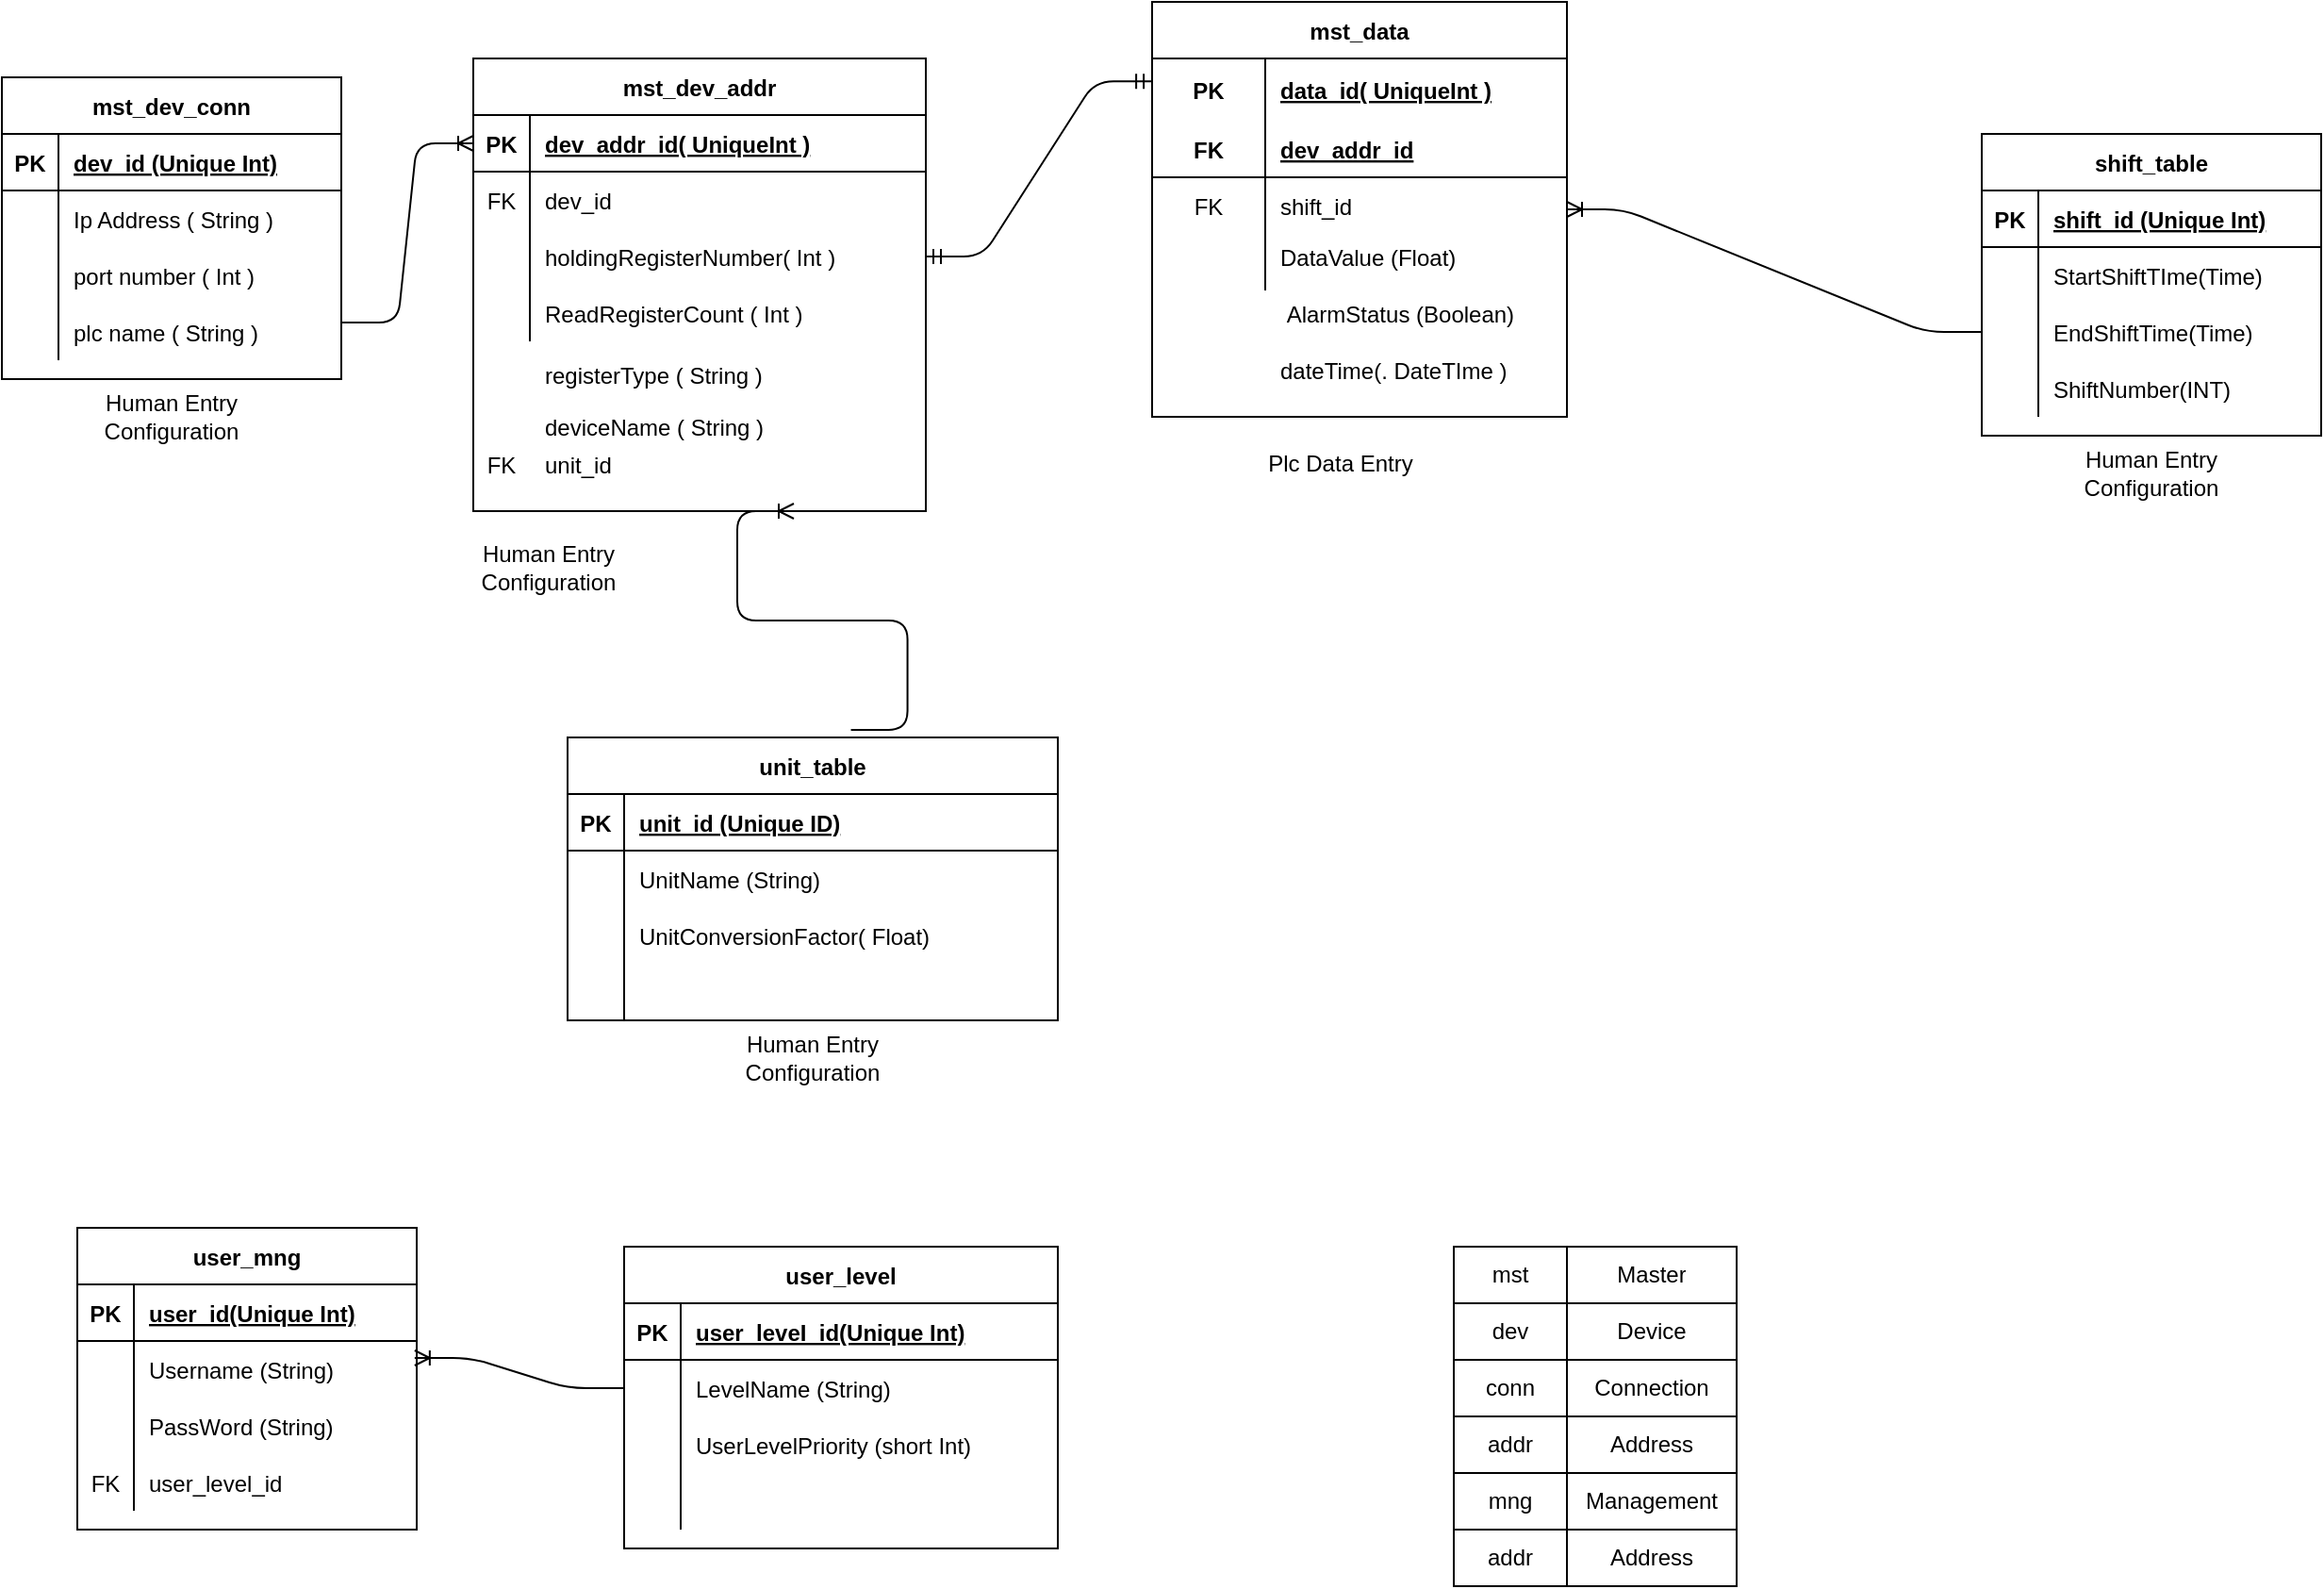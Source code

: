 <mxfile version="14.5.7" type="device"><diagram id="R2lEEEUBdFMjLlhIrx00" name="Page-1"><mxGraphModel dx="1019" dy="555" grid="1" gridSize="10" guides="1" tooltips="1" connect="1" arrows="1" fold="1" page="1" pageScale="1" pageWidth="1654" pageHeight="1169" math="0" shadow="0" extFonts="Permanent Marker^https://fonts.googleapis.com/css?family=Permanent+Marker"><root><mxCell id="0"/><mxCell id="1" parent="0"/><mxCell id="T-cVdAknD-A2t-pw9sXb-23" value="mst_dev_conn" style="shape=table;startSize=30;container=1;collapsible=1;childLayout=tableLayout;fixedRows=1;rowLines=0;fontStyle=1;align=center;resizeLast=1;" parent="1" vertex="1"><mxGeometry x="170" y="160" width="180" height="160" as="geometry"/></mxCell><mxCell id="T-cVdAknD-A2t-pw9sXb-24" value="" style="shape=partialRectangle;collapsible=0;dropTarget=0;pointerEvents=0;fillColor=none;top=0;left=0;bottom=1;right=0;points=[[0,0.5],[1,0.5]];portConstraint=eastwest;" parent="T-cVdAknD-A2t-pw9sXb-23" vertex="1"><mxGeometry y="30" width="180" height="30" as="geometry"/></mxCell><mxCell id="T-cVdAknD-A2t-pw9sXb-25" value="PK" style="shape=partialRectangle;connectable=0;fillColor=none;top=0;left=0;bottom=0;right=0;fontStyle=1;overflow=hidden;" parent="T-cVdAknD-A2t-pw9sXb-24" vertex="1"><mxGeometry width="30" height="30" as="geometry"/></mxCell><mxCell id="T-cVdAknD-A2t-pw9sXb-26" value="dev_id (Unique Int)" style="shape=partialRectangle;connectable=0;fillColor=none;top=0;left=0;bottom=0;right=0;align=left;spacingLeft=6;fontStyle=5;overflow=hidden;" parent="T-cVdAknD-A2t-pw9sXb-24" vertex="1"><mxGeometry x="30" width="150" height="30" as="geometry"/></mxCell><mxCell id="T-cVdAknD-A2t-pw9sXb-27" value="" style="shape=partialRectangle;collapsible=0;dropTarget=0;pointerEvents=0;fillColor=none;top=0;left=0;bottom=0;right=0;points=[[0,0.5],[1,0.5]];portConstraint=eastwest;" parent="T-cVdAknD-A2t-pw9sXb-23" vertex="1"><mxGeometry y="60" width="180" height="30" as="geometry"/></mxCell><mxCell id="T-cVdAknD-A2t-pw9sXb-28" value="" style="shape=partialRectangle;connectable=0;fillColor=none;top=0;left=0;bottom=0;right=0;editable=1;overflow=hidden;" parent="T-cVdAknD-A2t-pw9sXb-27" vertex="1"><mxGeometry width="30" height="30" as="geometry"/></mxCell><mxCell id="T-cVdAknD-A2t-pw9sXb-29" value="Ip Address ( String )" style="shape=partialRectangle;connectable=0;fillColor=none;top=0;left=0;bottom=0;right=0;align=left;spacingLeft=6;overflow=hidden;" parent="T-cVdAknD-A2t-pw9sXb-27" vertex="1"><mxGeometry x="30" width="150" height="30" as="geometry"/></mxCell><mxCell id="T-cVdAknD-A2t-pw9sXb-30" value="" style="shape=partialRectangle;collapsible=0;dropTarget=0;pointerEvents=0;fillColor=none;top=0;left=0;bottom=0;right=0;points=[[0,0.5],[1,0.5]];portConstraint=eastwest;" parent="T-cVdAknD-A2t-pw9sXb-23" vertex="1"><mxGeometry y="90" width="180" height="30" as="geometry"/></mxCell><mxCell id="T-cVdAknD-A2t-pw9sXb-31" value="" style="shape=partialRectangle;connectable=0;fillColor=none;top=0;left=0;bottom=0;right=0;editable=1;overflow=hidden;" parent="T-cVdAknD-A2t-pw9sXb-30" vertex="1"><mxGeometry width="30" height="30" as="geometry"/></mxCell><mxCell id="T-cVdAknD-A2t-pw9sXb-32" value="port number ( Int )" style="shape=partialRectangle;connectable=0;fillColor=none;top=0;left=0;bottom=0;right=0;align=left;spacingLeft=6;overflow=hidden;" parent="T-cVdAknD-A2t-pw9sXb-30" vertex="1"><mxGeometry x="30" width="150" height="30" as="geometry"/></mxCell><mxCell id="T-cVdAknD-A2t-pw9sXb-33" value="" style="shape=partialRectangle;collapsible=0;dropTarget=0;pointerEvents=0;fillColor=none;top=0;left=0;bottom=0;right=0;points=[[0,0.5],[1,0.5]];portConstraint=eastwest;" parent="T-cVdAknD-A2t-pw9sXb-23" vertex="1"><mxGeometry y="120" width="180" height="30" as="geometry"/></mxCell><mxCell id="T-cVdAknD-A2t-pw9sXb-34" value="" style="shape=partialRectangle;connectable=0;fillColor=none;top=0;left=0;bottom=0;right=0;editable=1;overflow=hidden;" parent="T-cVdAknD-A2t-pw9sXb-33" vertex="1"><mxGeometry width="30" height="30" as="geometry"/></mxCell><mxCell id="T-cVdAknD-A2t-pw9sXb-35" value="plc name ( String )" style="shape=partialRectangle;connectable=0;fillColor=none;top=0;left=0;bottom=0;right=0;align=left;spacingLeft=6;overflow=hidden;" parent="T-cVdAknD-A2t-pw9sXb-33" vertex="1"><mxGeometry x="30" width="150" height="30" as="geometry"/></mxCell><mxCell id="T-cVdAknD-A2t-pw9sXb-36" value="mst_dev_addr" style="shape=table;startSize=30;container=1;collapsible=1;childLayout=tableLayout;fixedRows=1;rowLines=0;fontStyle=1;align=center;resizeLast=1;" parent="1" vertex="1"><mxGeometry x="420" y="150" width="240" height="240" as="geometry"><mxRectangle x="420" y="150" width="100" height="30" as="alternateBounds"/></mxGeometry></mxCell><mxCell id="T-cVdAknD-A2t-pw9sXb-37" value="" style="shape=partialRectangle;collapsible=0;dropTarget=0;pointerEvents=0;fillColor=none;top=0;left=0;bottom=1;right=0;points=[[0,0.5],[1,0.5]];portConstraint=eastwest;" parent="T-cVdAknD-A2t-pw9sXb-36" vertex="1"><mxGeometry y="30" width="240" height="30" as="geometry"/></mxCell><mxCell id="T-cVdAknD-A2t-pw9sXb-38" value="PK" style="shape=partialRectangle;connectable=0;fillColor=none;top=0;left=0;bottom=0;right=0;fontStyle=1;overflow=hidden;" parent="T-cVdAknD-A2t-pw9sXb-37" vertex="1"><mxGeometry width="30" height="30" as="geometry"/></mxCell><mxCell id="T-cVdAknD-A2t-pw9sXb-39" value="dev_addr_id( UniqueInt )" style="shape=partialRectangle;connectable=0;fillColor=none;top=0;left=0;bottom=0;right=0;align=left;spacingLeft=6;fontStyle=5;overflow=hidden;" parent="T-cVdAknD-A2t-pw9sXb-37" vertex="1"><mxGeometry x="30" width="210" height="30" as="geometry"/></mxCell><mxCell id="T-cVdAknD-A2t-pw9sXb-40" value="" style="shape=partialRectangle;collapsible=0;dropTarget=0;pointerEvents=0;fillColor=none;top=0;left=0;bottom=0;right=0;points=[[0,0.5],[1,0.5]];portConstraint=eastwest;" parent="T-cVdAknD-A2t-pw9sXb-36" vertex="1"><mxGeometry y="60" width="240" height="30" as="geometry"/></mxCell><mxCell id="T-cVdAknD-A2t-pw9sXb-41" value="FK" style="shape=partialRectangle;connectable=0;fillColor=none;top=0;left=0;bottom=0;right=0;editable=1;overflow=hidden;" parent="T-cVdAknD-A2t-pw9sXb-40" vertex="1"><mxGeometry width="30" height="30" as="geometry"/></mxCell><mxCell id="T-cVdAknD-A2t-pw9sXb-42" value="dev_id" style="shape=partialRectangle;connectable=0;fillColor=none;top=0;left=0;bottom=0;right=0;align=left;spacingLeft=6;overflow=hidden;" parent="T-cVdAknD-A2t-pw9sXb-40" vertex="1"><mxGeometry x="30" width="210" height="30" as="geometry"/></mxCell><mxCell id="T-cVdAknD-A2t-pw9sXb-43" value="" style="shape=partialRectangle;collapsible=0;dropTarget=0;pointerEvents=0;fillColor=none;top=0;left=0;bottom=0;right=0;points=[[0,0.5],[1,0.5]];portConstraint=eastwest;" parent="T-cVdAknD-A2t-pw9sXb-36" vertex="1"><mxGeometry y="90" width="240" height="30" as="geometry"/></mxCell><mxCell id="T-cVdAknD-A2t-pw9sXb-44" value="" style="shape=partialRectangle;connectable=0;fillColor=none;top=0;left=0;bottom=0;right=0;editable=1;overflow=hidden;" parent="T-cVdAknD-A2t-pw9sXb-43" vertex="1"><mxGeometry width="30" height="30" as="geometry"/></mxCell><mxCell id="T-cVdAknD-A2t-pw9sXb-45" value="holdingRegisterNumber( Int )" style="shape=partialRectangle;connectable=0;fillColor=none;top=0;left=0;bottom=0;right=0;align=left;spacingLeft=6;overflow=hidden;" parent="T-cVdAknD-A2t-pw9sXb-43" vertex="1"><mxGeometry x="30" width="210" height="30" as="geometry"/></mxCell><mxCell id="T-cVdAknD-A2t-pw9sXb-46" value="" style="shape=partialRectangle;collapsible=0;dropTarget=0;pointerEvents=0;fillColor=none;top=0;left=0;bottom=0;right=0;points=[[0,0.5],[1,0.5]];portConstraint=eastwest;" parent="T-cVdAknD-A2t-pw9sXb-36" vertex="1"><mxGeometry y="120" width="240" height="30" as="geometry"/></mxCell><mxCell id="T-cVdAknD-A2t-pw9sXb-47" value="" style="shape=partialRectangle;connectable=0;fillColor=none;top=0;left=0;bottom=0;right=0;editable=1;overflow=hidden;" parent="T-cVdAknD-A2t-pw9sXb-46" vertex="1"><mxGeometry width="30" height="30" as="geometry"/></mxCell><mxCell id="T-cVdAknD-A2t-pw9sXb-48" value="ReadRegisterCount ( Int )" style="shape=partialRectangle;connectable=0;fillColor=none;top=0;left=0;bottom=0;right=0;align=left;spacingLeft=6;overflow=hidden;" parent="T-cVdAknD-A2t-pw9sXb-46" vertex="1"><mxGeometry x="30" width="210" height="30" as="geometry"/></mxCell><mxCell id="T-cVdAknD-A2t-pw9sXb-50" value="mst_data" style="shape=table;startSize=30;container=1;collapsible=1;childLayout=tableLayout;fixedRows=1;rowLines=0;fontStyle=1;align=center;resizeLast=1;" parent="1" vertex="1"><mxGeometry x="780" y="120" width="220" height="220" as="geometry"/></mxCell><mxCell id="T-cVdAknD-A2t-pw9sXb-51" value="" style="shape=partialRectangle;collapsible=0;dropTarget=0;pointerEvents=0;fillColor=none;top=0;left=0;bottom=0;right=0;points=[[0,0.5],[1,0.5]];portConstraint=eastwest;" parent="T-cVdAknD-A2t-pw9sXb-50" vertex="1"><mxGeometry y="30" width="220" height="33" as="geometry"/></mxCell><mxCell id="T-cVdAknD-A2t-pw9sXb-52" value="PK" style="shape=partialRectangle;connectable=0;fillColor=none;top=0;left=0;bottom=0;right=0;fontStyle=1;overflow=hidden;" parent="T-cVdAknD-A2t-pw9sXb-51" vertex="1"><mxGeometry width="60" height="33" as="geometry"/></mxCell><mxCell id="T-cVdAknD-A2t-pw9sXb-53" value="data_id( UniqueInt )" style="shape=partialRectangle;connectable=0;fillColor=none;top=0;left=0;bottom=0;right=0;align=left;spacingLeft=6;fontStyle=5;overflow=hidden;" parent="T-cVdAknD-A2t-pw9sXb-51" vertex="1"><mxGeometry x="60" width="160" height="33" as="geometry"/></mxCell><mxCell id="T-cVdAknD-A2t-pw9sXb-54" value="" style="shape=partialRectangle;collapsible=0;dropTarget=0;pointerEvents=0;fillColor=none;top=0;left=0;bottom=1;right=0;points=[[0,0.5],[1,0.5]];portConstraint=eastwest;" parent="T-cVdAknD-A2t-pw9sXb-50" vertex="1"><mxGeometry y="63" width="220" height="30" as="geometry"/></mxCell><mxCell id="T-cVdAknD-A2t-pw9sXb-55" value="FK" style="shape=partialRectangle;connectable=0;fillColor=none;top=0;left=0;bottom=0;right=0;fontStyle=1;overflow=hidden;" parent="T-cVdAknD-A2t-pw9sXb-54" vertex="1"><mxGeometry width="60" height="30" as="geometry"/></mxCell><mxCell id="T-cVdAknD-A2t-pw9sXb-56" value="dev_addr_id" style="shape=partialRectangle;connectable=0;fillColor=none;top=0;left=0;bottom=0;right=0;align=left;spacingLeft=6;fontStyle=5;overflow=hidden;" parent="T-cVdAknD-A2t-pw9sXb-54" vertex="1"><mxGeometry x="60" width="160" height="30" as="geometry"/></mxCell><mxCell id="T-cVdAknD-A2t-pw9sXb-57" value="" style="shape=partialRectangle;collapsible=0;dropTarget=0;pointerEvents=0;fillColor=none;top=0;left=0;bottom=0;right=0;points=[[0,0.5],[1,0.5]];portConstraint=eastwest;" parent="T-cVdAknD-A2t-pw9sXb-50" vertex="1"><mxGeometry y="93" width="220" height="30" as="geometry"/></mxCell><mxCell id="T-cVdAknD-A2t-pw9sXb-58" value="FK" style="shape=partialRectangle;connectable=0;fillColor=none;top=0;left=0;bottom=0;right=0;editable=1;overflow=hidden;" parent="T-cVdAknD-A2t-pw9sXb-57" vertex="1"><mxGeometry width="60" height="30" as="geometry"/></mxCell><mxCell id="T-cVdAknD-A2t-pw9sXb-59" value="shift_id" style="shape=partialRectangle;connectable=0;fillColor=none;top=0;left=0;bottom=0;right=0;align=left;spacingLeft=6;overflow=hidden;" parent="T-cVdAknD-A2t-pw9sXb-57" vertex="1"><mxGeometry x="60" width="160" height="30" as="geometry"/></mxCell><mxCell id="T-cVdAknD-A2t-pw9sXb-60" value="" style="shape=partialRectangle;collapsible=0;dropTarget=0;pointerEvents=0;fillColor=none;top=0;left=0;bottom=0;right=0;points=[[0,0.5],[1,0.5]];portConstraint=eastwest;" parent="T-cVdAknD-A2t-pw9sXb-50" vertex="1"><mxGeometry y="123" width="220" height="30" as="geometry"/></mxCell><mxCell id="T-cVdAknD-A2t-pw9sXb-61" value="" style="shape=partialRectangle;connectable=0;fillColor=none;top=0;left=0;bottom=0;right=0;editable=1;overflow=hidden;" parent="T-cVdAknD-A2t-pw9sXb-60" vertex="1"><mxGeometry width="60" height="30" as="geometry"/></mxCell><mxCell id="T-cVdAknD-A2t-pw9sXb-62" value="" style="shape=partialRectangle;connectable=0;fillColor=none;top=0;left=0;bottom=0;right=0;align=left;spacingLeft=6;overflow=hidden;" parent="T-cVdAknD-A2t-pw9sXb-60" vertex="1"><mxGeometry x="60" width="160" height="30" as="geometry"/></mxCell><mxCell id="T-cVdAknD-A2t-pw9sXb-76" value="unit_table" style="shape=table;startSize=30;container=1;collapsible=1;childLayout=tableLayout;fixedRows=1;rowLines=0;fontStyle=1;align=center;resizeLast=1;" parent="1" vertex="1"><mxGeometry x="470" y="510" width="260" height="150" as="geometry"/></mxCell><mxCell id="T-cVdAknD-A2t-pw9sXb-77" value="" style="shape=partialRectangle;collapsible=0;dropTarget=0;pointerEvents=0;fillColor=none;top=0;left=0;bottom=1;right=0;points=[[0,0.5],[1,0.5]];portConstraint=eastwest;" parent="T-cVdAknD-A2t-pw9sXb-76" vertex="1"><mxGeometry y="30" width="260" height="30" as="geometry"/></mxCell><mxCell id="T-cVdAknD-A2t-pw9sXb-78" value="PK" style="shape=partialRectangle;connectable=0;fillColor=none;top=0;left=0;bottom=0;right=0;fontStyle=1;overflow=hidden;" parent="T-cVdAknD-A2t-pw9sXb-77" vertex="1"><mxGeometry width="30" height="30" as="geometry"/></mxCell><mxCell id="T-cVdAknD-A2t-pw9sXb-79" value="unit_id (Unique ID)" style="shape=partialRectangle;connectable=0;fillColor=none;top=0;left=0;bottom=0;right=0;align=left;spacingLeft=6;fontStyle=5;overflow=hidden;" parent="T-cVdAknD-A2t-pw9sXb-77" vertex="1"><mxGeometry x="30" width="230" height="30" as="geometry"/></mxCell><mxCell id="T-cVdAknD-A2t-pw9sXb-80" value="" style="shape=partialRectangle;collapsible=0;dropTarget=0;pointerEvents=0;fillColor=none;top=0;left=0;bottom=0;right=0;points=[[0,0.5],[1,0.5]];portConstraint=eastwest;" parent="T-cVdAknD-A2t-pw9sXb-76" vertex="1"><mxGeometry y="60" width="260" height="30" as="geometry"/></mxCell><mxCell id="T-cVdAknD-A2t-pw9sXb-81" value="" style="shape=partialRectangle;connectable=0;fillColor=none;top=0;left=0;bottom=0;right=0;editable=1;overflow=hidden;" parent="T-cVdAknD-A2t-pw9sXb-80" vertex="1"><mxGeometry width="30" height="30" as="geometry"/></mxCell><mxCell id="T-cVdAknD-A2t-pw9sXb-82" value="UnitName (String)" style="shape=partialRectangle;connectable=0;fillColor=none;top=0;left=0;bottom=0;right=0;align=left;spacingLeft=6;overflow=hidden;" parent="T-cVdAknD-A2t-pw9sXb-80" vertex="1"><mxGeometry x="30" width="230" height="30" as="geometry"/></mxCell><mxCell id="T-cVdAknD-A2t-pw9sXb-83" value="" style="shape=partialRectangle;collapsible=0;dropTarget=0;pointerEvents=0;fillColor=none;top=0;left=0;bottom=0;right=0;points=[[0,0.5],[1,0.5]];portConstraint=eastwest;" parent="T-cVdAknD-A2t-pw9sXb-76" vertex="1"><mxGeometry y="90" width="260" height="30" as="geometry"/></mxCell><mxCell id="T-cVdAknD-A2t-pw9sXb-84" value="" style="shape=partialRectangle;connectable=0;fillColor=none;top=0;left=0;bottom=0;right=0;editable=1;overflow=hidden;" parent="T-cVdAknD-A2t-pw9sXb-83" vertex="1"><mxGeometry width="30" height="30" as="geometry"/></mxCell><mxCell id="T-cVdAknD-A2t-pw9sXb-85" value="UnitConversionFactor( Float)" style="shape=partialRectangle;connectable=0;fillColor=none;top=0;left=0;bottom=0;right=0;align=left;spacingLeft=6;overflow=hidden;" parent="T-cVdAknD-A2t-pw9sXb-83" vertex="1"><mxGeometry x="30" width="230" height="30" as="geometry"/></mxCell><mxCell id="T-cVdAknD-A2t-pw9sXb-86" value="" style="shape=partialRectangle;collapsible=0;dropTarget=0;pointerEvents=0;fillColor=none;top=0;left=0;bottom=0;right=0;points=[[0,0.5],[1,0.5]];portConstraint=eastwest;" parent="T-cVdAknD-A2t-pw9sXb-76" vertex="1"><mxGeometry y="120" width="260" height="30" as="geometry"/></mxCell><mxCell id="T-cVdAknD-A2t-pw9sXb-87" value="" style="shape=partialRectangle;connectable=0;fillColor=none;top=0;left=0;bottom=0;right=0;editable=1;overflow=hidden;" parent="T-cVdAknD-A2t-pw9sXb-86" vertex="1"><mxGeometry width="30" height="30" as="geometry"/></mxCell><mxCell id="T-cVdAknD-A2t-pw9sXb-88" value="" style="shape=partialRectangle;connectable=0;fillColor=none;top=0;left=0;bottom=0;right=0;align=left;spacingLeft=6;overflow=hidden;" parent="T-cVdAknD-A2t-pw9sXb-86" vertex="1"><mxGeometry x="30" width="230" height="30" as="geometry"/></mxCell><mxCell id="T-cVdAknD-A2t-pw9sXb-91" value="" style="shape=partialRectangle;collapsible=0;dropTarget=0;pointerEvents=0;fillColor=none;top=0;left=0;bottom=0;right=0;points=[[0,0.5],[1,0.5]];portConstraint=eastwest;" parent="1" vertex="1"><mxGeometry x="420" y="302.5" width="180" height="30" as="geometry"/></mxCell><mxCell id="T-cVdAknD-A2t-pw9sXb-92" value="" style="shape=partialRectangle;connectable=0;fillColor=none;top=0;left=0;bottom=0;right=0;editable=1;overflow=hidden;" parent="T-cVdAknD-A2t-pw9sXb-91" vertex="1"><mxGeometry width="30" height="30" as="geometry"/></mxCell><mxCell id="T-cVdAknD-A2t-pw9sXb-93" value="registerType ( String )" style="shape=partialRectangle;connectable=0;fillColor=none;top=0;left=0;bottom=0;right=0;align=left;spacingLeft=6;overflow=hidden;" parent="T-cVdAknD-A2t-pw9sXb-91" vertex="1"><mxGeometry x="30" width="150" height="30" as="geometry"/></mxCell><mxCell id="T-cVdAknD-A2t-pw9sXb-94" value="" style="shape=partialRectangle;collapsible=0;dropTarget=0;pointerEvents=0;fillColor=none;top=0;left=0;bottom=0;right=0;points=[[0,0.5],[1,0.5]];portConstraint=eastwest;" parent="1" vertex="1"><mxGeometry x="420" y="330" width="180" height="30" as="geometry"/></mxCell><mxCell id="T-cVdAknD-A2t-pw9sXb-95" value="" style="shape=partialRectangle;connectable=0;fillColor=none;top=0;left=0;bottom=0;right=0;editable=1;overflow=hidden;" parent="T-cVdAknD-A2t-pw9sXb-94" vertex="1"><mxGeometry width="30" height="30" as="geometry"/></mxCell><mxCell id="T-cVdAknD-A2t-pw9sXb-96" value="deviceName ( String )" style="shape=partialRectangle;connectable=0;fillColor=none;top=0;left=0;bottom=0;right=0;align=left;spacingLeft=6;overflow=hidden;" parent="T-cVdAknD-A2t-pw9sXb-94" vertex="1"><mxGeometry x="30" width="150" height="30" as="geometry"/></mxCell><mxCell id="T-cVdAknD-A2t-pw9sXb-99" value="" style="shape=partialRectangle;connectable=0;fillColor=none;top=0;left=0;bottom=0;right=0;fontStyle=1;overflow=hidden;" parent="1" vertex="1"><mxGeometry x="700" y="260" width="60" height="30" as="geometry"/></mxCell><mxCell id="T-cVdAknD-A2t-pw9sXb-101" value="DataValue (Float)" style="shape=partialRectangle;connectable=0;fillColor=none;top=0;left=0;bottom=0;right=0;align=left;spacingLeft=6;overflow=hidden;" parent="1" vertex="1"><mxGeometry x="840" y="240" width="120" height="30" as="geometry"/></mxCell><mxCell id="T-cVdAknD-A2t-pw9sXb-115" value="" style="edgeStyle=entityRelationEdgeStyle;fontSize=12;html=1;endArrow=ERmandOne;startArrow=ERmandOne;entryX=-0.002;entryY=0.369;entryDx=0;entryDy=0;entryPerimeter=0;exitX=1;exitY=0.5;exitDx=0;exitDy=0;" parent="1" source="T-cVdAknD-A2t-pw9sXb-43" target="T-cVdAknD-A2t-pw9sXb-51" edge="1"><mxGeometry width="100" height="100" relative="1" as="geometry"><mxPoint x="603" y="270" as="sourcePoint"/><mxPoint x="700" y="210" as="targetPoint"/></mxGeometry></mxCell><mxCell id="T-cVdAknD-A2t-pw9sXb-116" value="" style="edgeStyle=entityRelationEdgeStyle;fontSize=12;html=1;endArrow=ERoneToMany;entryX=0;entryY=0.5;entryDx=0;entryDy=0;" parent="1" target="T-cVdAknD-A2t-pw9sXb-37" edge="1"><mxGeometry width="100" height="100" relative="1" as="geometry"><mxPoint x="350" y="290" as="sourcePoint"/><mxPoint x="450" y="190" as="targetPoint"/></mxGeometry></mxCell><mxCell id="T-cVdAknD-A2t-pw9sXb-117" value="Human Entry Configuration" style="text;html=1;strokeColor=none;fillColor=none;align=center;verticalAlign=middle;whiteSpace=wrap;rounded=0;" parent="1" vertex="1"><mxGeometry x="220" y="330" width="80" height="20" as="geometry"/></mxCell><mxCell id="T-cVdAknD-A2t-pw9sXb-118" value="Human Entry&lt;br&gt;Configuration" style="text;html=1;strokeColor=none;fillColor=none;align=center;verticalAlign=middle;whiteSpace=wrap;rounded=0;" parent="1" vertex="1"><mxGeometry x="1270" y="360" width="80" height="20" as="geometry"/></mxCell><mxCell id="T-cVdAknD-A2t-pw9sXb-119" value="Human Entry&lt;br&gt;Configuration" style="text;html=1;strokeColor=none;fillColor=none;align=center;verticalAlign=middle;whiteSpace=wrap;rounded=0;" parent="1" vertex="1"><mxGeometry x="560" y="670" width="80" height="20" as="geometry"/></mxCell><mxCell id="T-cVdAknD-A2t-pw9sXb-120" value="Plc Data Entry" style="text;html=1;strokeColor=none;fillColor=none;align=center;verticalAlign=middle;whiteSpace=wrap;rounded=0;" parent="1" vertex="1"><mxGeometry x="840" y="355" width="80" height="20" as="geometry"/></mxCell><mxCell id="T-cVdAknD-A2t-pw9sXb-121" value=" AlarmStatus (Boolean)" style="shape=partialRectangle;connectable=0;fillColor=none;top=0;left=0;bottom=0;right=0;align=left;spacingLeft=6;overflow=hidden;" parent="1" vertex="1"><mxGeometry x="840" y="270" width="150" height="30" as="geometry"/></mxCell><mxCell id="T-cVdAknD-A2t-pw9sXb-122" value="user_mng" style="shape=table;startSize=30;container=1;collapsible=1;childLayout=tableLayout;fixedRows=1;rowLines=0;fontStyle=1;align=center;resizeLast=1;" parent="1" vertex="1"><mxGeometry x="210" y="770" width="180" height="160" as="geometry"/></mxCell><mxCell id="T-cVdAknD-A2t-pw9sXb-123" value="" style="shape=partialRectangle;collapsible=0;dropTarget=0;pointerEvents=0;fillColor=none;top=0;left=0;bottom=1;right=0;points=[[0,0.5],[1,0.5]];portConstraint=eastwest;" parent="T-cVdAknD-A2t-pw9sXb-122" vertex="1"><mxGeometry y="30" width="180" height="30" as="geometry"/></mxCell><mxCell id="T-cVdAknD-A2t-pw9sXb-124" value="PK" style="shape=partialRectangle;connectable=0;fillColor=none;top=0;left=0;bottom=0;right=0;fontStyle=1;overflow=hidden;" parent="T-cVdAknD-A2t-pw9sXb-123" vertex="1"><mxGeometry width="30" height="30" as="geometry"/></mxCell><mxCell id="T-cVdAknD-A2t-pw9sXb-125" value="user_id(Unique Int)" style="shape=partialRectangle;connectable=0;fillColor=none;top=0;left=0;bottom=0;right=0;align=left;spacingLeft=6;fontStyle=5;overflow=hidden;" parent="T-cVdAknD-A2t-pw9sXb-123" vertex="1"><mxGeometry x="30" width="150" height="30" as="geometry"/></mxCell><mxCell id="T-cVdAknD-A2t-pw9sXb-126" value="" style="shape=partialRectangle;collapsible=0;dropTarget=0;pointerEvents=0;fillColor=none;top=0;left=0;bottom=0;right=0;points=[[0,0.5],[1,0.5]];portConstraint=eastwest;" parent="T-cVdAknD-A2t-pw9sXb-122" vertex="1"><mxGeometry y="60" width="180" height="30" as="geometry"/></mxCell><mxCell id="T-cVdAknD-A2t-pw9sXb-127" value="" style="shape=partialRectangle;connectable=0;fillColor=none;top=0;left=0;bottom=0;right=0;editable=1;overflow=hidden;" parent="T-cVdAknD-A2t-pw9sXb-126" vertex="1"><mxGeometry width="30" height="30" as="geometry"/></mxCell><mxCell id="T-cVdAknD-A2t-pw9sXb-128" value="Username (String)" style="shape=partialRectangle;connectable=0;fillColor=none;top=0;left=0;bottom=0;right=0;align=left;spacingLeft=6;overflow=hidden;" parent="T-cVdAknD-A2t-pw9sXb-126" vertex="1"><mxGeometry x="30" width="150" height="30" as="geometry"/></mxCell><mxCell id="T-cVdAknD-A2t-pw9sXb-129" value="" style="shape=partialRectangle;collapsible=0;dropTarget=0;pointerEvents=0;fillColor=none;top=0;left=0;bottom=0;right=0;points=[[0,0.5],[1,0.5]];portConstraint=eastwest;" parent="T-cVdAknD-A2t-pw9sXb-122" vertex="1"><mxGeometry y="90" width="180" height="30" as="geometry"/></mxCell><mxCell id="T-cVdAknD-A2t-pw9sXb-130" value="" style="shape=partialRectangle;connectable=0;fillColor=none;top=0;left=0;bottom=0;right=0;editable=1;overflow=hidden;" parent="T-cVdAknD-A2t-pw9sXb-129" vertex="1"><mxGeometry width="30" height="30" as="geometry"/></mxCell><mxCell id="T-cVdAknD-A2t-pw9sXb-131" value="PassWord (String)" style="shape=partialRectangle;connectable=0;fillColor=none;top=0;left=0;bottom=0;right=0;align=left;spacingLeft=6;overflow=hidden;" parent="T-cVdAknD-A2t-pw9sXb-129" vertex="1"><mxGeometry x="30" width="150" height="30" as="geometry"/></mxCell><mxCell id="T-cVdAknD-A2t-pw9sXb-132" value="" style="shape=partialRectangle;collapsible=0;dropTarget=0;pointerEvents=0;fillColor=none;top=0;left=0;bottom=0;right=0;points=[[0,0.5],[1,0.5]];portConstraint=eastwest;" parent="T-cVdAknD-A2t-pw9sXb-122" vertex="1"><mxGeometry y="120" width="180" height="30" as="geometry"/></mxCell><mxCell id="T-cVdAknD-A2t-pw9sXb-133" value="FK" style="shape=partialRectangle;connectable=0;fillColor=none;top=0;left=0;bottom=0;right=0;editable=1;overflow=hidden;" parent="T-cVdAknD-A2t-pw9sXb-132" vertex="1"><mxGeometry width="30" height="30" as="geometry"/></mxCell><mxCell id="T-cVdAknD-A2t-pw9sXb-134" value="user_level_id" style="shape=partialRectangle;connectable=0;fillColor=none;top=0;left=0;bottom=0;right=0;align=left;spacingLeft=6;overflow=hidden;" parent="T-cVdAknD-A2t-pw9sXb-132" vertex="1"><mxGeometry x="30" width="150" height="30" as="geometry"/></mxCell><mxCell id="T-cVdAknD-A2t-pw9sXb-135" value="user_level" style="shape=table;startSize=30;container=1;collapsible=1;childLayout=tableLayout;fixedRows=1;rowLines=0;fontStyle=1;align=center;resizeLast=1;" parent="1" vertex="1"><mxGeometry x="500" y="780" width="230" height="160" as="geometry"/></mxCell><mxCell id="T-cVdAknD-A2t-pw9sXb-136" value="" style="shape=partialRectangle;collapsible=0;dropTarget=0;pointerEvents=0;fillColor=none;top=0;left=0;bottom=1;right=0;points=[[0,0.5],[1,0.5]];portConstraint=eastwest;" parent="T-cVdAknD-A2t-pw9sXb-135" vertex="1"><mxGeometry y="30" width="230" height="30" as="geometry"/></mxCell><mxCell id="T-cVdAknD-A2t-pw9sXb-137" value="PK" style="shape=partialRectangle;connectable=0;fillColor=none;top=0;left=0;bottom=0;right=0;fontStyle=1;overflow=hidden;" parent="T-cVdAknD-A2t-pw9sXb-136" vertex="1"><mxGeometry width="30" height="30" as="geometry"/></mxCell><mxCell id="T-cVdAknD-A2t-pw9sXb-138" value="user_leveI_id(Unique Int)" style="shape=partialRectangle;connectable=0;fillColor=none;top=0;left=0;bottom=0;right=0;align=left;spacingLeft=6;fontStyle=5;overflow=hidden;" parent="T-cVdAknD-A2t-pw9sXb-136" vertex="1"><mxGeometry x="30" width="200" height="30" as="geometry"/></mxCell><mxCell id="T-cVdAknD-A2t-pw9sXb-139" value="" style="shape=partialRectangle;collapsible=0;dropTarget=0;pointerEvents=0;fillColor=none;top=0;left=0;bottom=0;right=0;points=[[0,0.5],[1,0.5]];portConstraint=eastwest;" parent="T-cVdAknD-A2t-pw9sXb-135" vertex="1"><mxGeometry y="60" width="230" height="30" as="geometry"/></mxCell><mxCell id="T-cVdAknD-A2t-pw9sXb-140" value="" style="shape=partialRectangle;connectable=0;fillColor=none;top=0;left=0;bottom=0;right=0;editable=1;overflow=hidden;" parent="T-cVdAknD-A2t-pw9sXb-139" vertex="1"><mxGeometry width="30" height="30" as="geometry"/></mxCell><mxCell id="T-cVdAknD-A2t-pw9sXb-141" value="LevelName (String)" style="shape=partialRectangle;connectable=0;fillColor=none;top=0;left=0;bottom=0;right=0;align=left;spacingLeft=6;overflow=hidden;" parent="T-cVdAknD-A2t-pw9sXb-139" vertex="1"><mxGeometry x="30" width="200" height="30" as="geometry"/></mxCell><mxCell id="T-cVdAknD-A2t-pw9sXb-142" value="" style="shape=partialRectangle;collapsible=0;dropTarget=0;pointerEvents=0;fillColor=none;top=0;left=0;bottom=0;right=0;points=[[0,0.5],[1,0.5]];portConstraint=eastwest;" parent="T-cVdAknD-A2t-pw9sXb-135" vertex="1"><mxGeometry y="90" width="230" height="30" as="geometry"/></mxCell><mxCell id="T-cVdAknD-A2t-pw9sXb-143" value="" style="shape=partialRectangle;connectable=0;fillColor=none;top=0;left=0;bottom=0;right=0;editable=1;overflow=hidden;" parent="T-cVdAknD-A2t-pw9sXb-142" vertex="1"><mxGeometry width="30" height="30" as="geometry"/></mxCell><mxCell id="T-cVdAknD-A2t-pw9sXb-144" value="UserLevelPriority (short Int)" style="shape=partialRectangle;connectable=0;fillColor=none;top=0;left=0;bottom=0;right=0;align=left;spacingLeft=6;overflow=hidden;" parent="T-cVdAknD-A2t-pw9sXb-142" vertex="1"><mxGeometry x="30" width="200" height="30" as="geometry"/></mxCell><mxCell id="T-cVdAknD-A2t-pw9sXb-145" value="" style="shape=partialRectangle;collapsible=0;dropTarget=0;pointerEvents=0;fillColor=none;top=0;left=0;bottom=0;right=0;points=[[0,0.5],[1,0.5]];portConstraint=eastwest;" parent="T-cVdAknD-A2t-pw9sXb-135" vertex="1"><mxGeometry y="120" width="230" height="30" as="geometry"/></mxCell><mxCell id="T-cVdAknD-A2t-pw9sXb-146" value="" style="shape=partialRectangle;connectable=0;fillColor=none;top=0;left=0;bottom=0;right=0;editable=1;overflow=hidden;" parent="T-cVdAknD-A2t-pw9sXb-145" vertex="1"><mxGeometry width="30" height="30" as="geometry"/></mxCell><mxCell id="T-cVdAknD-A2t-pw9sXb-147" value="" style="shape=partialRectangle;connectable=0;fillColor=none;top=0;left=0;bottom=0;right=0;align=left;spacingLeft=6;overflow=hidden;" parent="T-cVdAknD-A2t-pw9sXb-145" vertex="1"><mxGeometry x="30" width="200" height="30" as="geometry"/></mxCell><mxCell id="T-cVdAknD-A2t-pw9sXb-148" value="" style="edgeStyle=entityRelationEdgeStyle;fontSize=12;html=1;endArrow=ERoneToMany;entryX=0.994;entryY=0.3;entryDx=0;entryDy=0;entryPerimeter=0;exitX=0;exitY=0.5;exitDx=0;exitDy=0;" parent="1" source="T-cVdAknD-A2t-pw9sXb-139" target="T-cVdAknD-A2t-pw9sXb-126" edge="1"><mxGeometry width="100" height="100" relative="1" as="geometry"><mxPoint x="390" y="730" as="sourcePoint"/><mxPoint x="490" y="630" as="targetPoint"/></mxGeometry></mxCell><mxCell id="T-cVdAknD-A2t-pw9sXb-149" value="" style="shape=partialRectangle;collapsible=0;dropTarget=0;pointerEvents=0;fillColor=none;top=0;left=0;bottom=0;right=0;points=[[0,0.5],[1,0.5]];portConstraint=eastwest;" parent="1" vertex="1"><mxGeometry x="430" y="350" width="180" height="30" as="geometry"/></mxCell><mxCell id="T-cVdAknD-A2t-pw9sXb-151" value="unit_id" style="shape=partialRectangle;connectable=0;fillColor=none;top=0;left=0;bottom=0;right=0;align=left;spacingLeft=6;overflow=hidden;" parent="T-cVdAknD-A2t-pw9sXb-149" vertex="1"><mxGeometry x="20" width="150" height="30" as="geometry"/></mxCell><mxCell id="T-cVdAknD-A2t-pw9sXb-152" value="" style="edgeStyle=entityRelationEdgeStyle;fontSize=12;html=1;endArrow=ERoneToMany;exitX=0.578;exitY=-0.027;exitDx=0;exitDy=0;exitPerimeter=0;" parent="1" source="T-cVdAknD-A2t-pw9sXb-76" edge="1"><mxGeometry width="100" height="100" relative="1" as="geometry"><mxPoint x="530" y="520" as="sourcePoint"/><mxPoint x="590" y="390" as="targetPoint"/></mxGeometry></mxCell><mxCell id="T-cVdAknD-A2t-pw9sXb-153" value="dateTime(. DateTIme )" style="shape=partialRectangle;connectable=0;fillColor=none;top=0;left=0;bottom=0;right=0;align=left;spacingLeft=6;overflow=hidden;" parent="1" vertex="1"><mxGeometry x="840" y="300" width="150" height="30" as="geometry"/></mxCell><mxCell id="T-cVdAknD-A2t-pw9sXb-154" value="shift_table" style="shape=table;startSize=30;container=1;collapsible=1;childLayout=tableLayout;fixedRows=1;rowLines=0;fontStyle=1;align=center;resizeLast=1;" parent="1" vertex="1"><mxGeometry x="1220" y="190" width="180" height="160" as="geometry"/></mxCell><mxCell id="T-cVdAknD-A2t-pw9sXb-155" value="" style="shape=partialRectangle;collapsible=0;dropTarget=0;pointerEvents=0;fillColor=none;top=0;left=0;bottom=1;right=0;points=[[0,0.5],[1,0.5]];portConstraint=eastwest;" parent="T-cVdAknD-A2t-pw9sXb-154" vertex="1"><mxGeometry y="30" width="180" height="30" as="geometry"/></mxCell><mxCell id="T-cVdAknD-A2t-pw9sXb-156" value="PK" style="shape=partialRectangle;connectable=0;fillColor=none;top=0;left=0;bottom=0;right=0;fontStyle=1;overflow=hidden;" parent="T-cVdAknD-A2t-pw9sXb-155" vertex="1"><mxGeometry width="30" height="30" as="geometry"/></mxCell><mxCell id="T-cVdAknD-A2t-pw9sXb-157" value="shift_id (Unique Int)" style="shape=partialRectangle;connectable=0;fillColor=none;top=0;left=0;bottom=0;right=0;align=left;spacingLeft=6;fontStyle=5;overflow=hidden;" parent="T-cVdAknD-A2t-pw9sXb-155" vertex="1"><mxGeometry x="30" width="150" height="30" as="geometry"/></mxCell><mxCell id="T-cVdAknD-A2t-pw9sXb-158" value="" style="shape=partialRectangle;collapsible=0;dropTarget=0;pointerEvents=0;fillColor=none;top=0;left=0;bottom=0;right=0;points=[[0,0.5],[1,0.5]];portConstraint=eastwest;" parent="T-cVdAknD-A2t-pw9sXb-154" vertex="1"><mxGeometry y="60" width="180" height="30" as="geometry"/></mxCell><mxCell id="T-cVdAknD-A2t-pw9sXb-159" value="" style="shape=partialRectangle;connectable=0;fillColor=none;top=0;left=0;bottom=0;right=0;editable=1;overflow=hidden;" parent="T-cVdAknD-A2t-pw9sXb-158" vertex="1"><mxGeometry width="30" height="30" as="geometry"/></mxCell><mxCell id="T-cVdAknD-A2t-pw9sXb-160" value="StartShiftTIme(Time)" style="shape=partialRectangle;connectable=0;fillColor=none;top=0;left=0;bottom=0;right=0;align=left;spacingLeft=6;overflow=hidden;" parent="T-cVdAknD-A2t-pw9sXb-158" vertex="1"><mxGeometry x="30" width="150" height="30" as="geometry"/></mxCell><mxCell id="T-cVdAknD-A2t-pw9sXb-161" value="" style="shape=partialRectangle;collapsible=0;dropTarget=0;pointerEvents=0;fillColor=none;top=0;left=0;bottom=0;right=0;points=[[0,0.5],[1,0.5]];portConstraint=eastwest;" parent="T-cVdAknD-A2t-pw9sXb-154" vertex="1"><mxGeometry y="90" width="180" height="30" as="geometry"/></mxCell><mxCell id="T-cVdAknD-A2t-pw9sXb-162" value="" style="shape=partialRectangle;connectable=0;fillColor=none;top=0;left=0;bottom=0;right=0;editable=1;overflow=hidden;" parent="T-cVdAknD-A2t-pw9sXb-161" vertex="1"><mxGeometry width="30" height="30" as="geometry"/></mxCell><mxCell id="T-cVdAknD-A2t-pw9sXb-163" value="EndShiftTime(Time)" style="shape=partialRectangle;connectable=0;fillColor=none;top=0;left=0;bottom=0;right=0;align=left;spacingLeft=6;overflow=hidden;" parent="T-cVdAknD-A2t-pw9sXb-161" vertex="1"><mxGeometry x="30" width="150" height="30" as="geometry"/></mxCell><mxCell id="T-cVdAknD-A2t-pw9sXb-164" value="" style="shape=partialRectangle;collapsible=0;dropTarget=0;pointerEvents=0;fillColor=none;top=0;left=0;bottom=0;right=0;points=[[0,0.5],[1,0.5]];portConstraint=eastwest;" parent="T-cVdAknD-A2t-pw9sXb-154" vertex="1"><mxGeometry y="120" width="180" height="30" as="geometry"/></mxCell><mxCell id="T-cVdAknD-A2t-pw9sXb-165" value="" style="shape=partialRectangle;connectable=0;fillColor=none;top=0;left=0;bottom=0;right=0;editable=1;overflow=hidden;" parent="T-cVdAknD-A2t-pw9sXb-164" vertex="1"><mxGeometry width="30" height="30" as="geometry"/></mxCell><mxCell id="T-cVdAknD-A2t-pw9sXb-166" value="ShiftNumber(INT)" style="shape=partialRectangle;connectable=0;fillColor=none;top=0;left=0;bottom=0;right=0;align=left;spacingLeft=6;overflow=hidden;" parent="T-cVdAknD-A2t-pw9sXb-164" vertex="1"><mxGeometry x="30" width="150" height="30" as="geometry"/></mxCell><mxCell id="T-cVdAknD-A2t-pw9sXb-150" value="FK" style="shape=partialRectangle;connectable=0;fillColor=none;top=0;left=0;bottom=0;right=0;editable=1;overflow=hidden;" parent="1" vertex="1"><mxGeometry x="420" y="350" width="30" height="30" as="geometry"/></mxCell><mxCell id="T-cVdAknD-A2t-pw9sXb-168" value="" style="edgeStyle=entityRelationEdgeStyle;fontSize=12;html=1;endArrow=ERoneToMany;exitX=0;exitY=0.5;exitDx=0;exitDy=0;entryX=1;entryY=0.5;entryDx=0;entryDy=0;" parent="1" source="T-cVdAknD-A2t-pw9sXb-161" target="T-cVdAknD-A2t-pw9sXb-50" edge="1"><mxGeometry width="100" height="100" relative="1" as="geometry"><mxPoint x="1030" y="360" as="sourcePoint"/><mxPoint x="1130" y="260" as="targetPoint"/></mxGeometry></mxCell><mxCell id="T-cVdAknD-A2t-pw9sXb-169" value="Human Entry&lt;br&gt;Configuration" style="text;html=1;strokeColor=none;fillColor=none;align=center;verticalAlign=middle;whiteSpace=wrap;rounded=0;" parent="1" vertex="1"><mxGeometry x="420" y="410" width="80" height="20" as="geometry"/></mxCell><mxCell id="9eerfRa83p3ClGbZmrcZ-28" value="" style="shape=table;html=1;whiteSpace=wrap;startSize=0;container=1;collapsible=0;childLayout=tableLayout;" parent="1" vertex="1"><mxGeometry x="940" y="780" width="150" height="180" as="geometry"/></mxCell><mxCell id="9eerfRa83p3ClGbZmrcZ-29" value="" style="shape=partialRectangle;html=1;whiteSpace=wrap;collapsible=0;dropTarget=0;pointerEvents=0;fillColor=none;top=0;left=0;bottom=0;right=0;points=[[0,0.5],[1,0.5]];portConstraint=eastwest;" parent="9eerfRa83p3ClGbZmrcZ-28" vertex="1"><mxGeometry width="150" height="30" as="geometry"/></mxCell><mxCell id="9eerfRa83p3ClGbZmrcZ-30" value="mst" style="shape=partialRectangle;html=1;whiteSpace=wrap;connectable=0;overflow=hidden;fillColor=none;top=0;left=0;bottom=0;right=0;" parent="9eerfRa83p3ClGbZmrcZ-29" vertex="1"><mxGeometry width="60" height="30" as="geometry"/></mxCell><mxCell id="9eerfRa83p3ClGbZmrcZ-31" value="Master" style="shape=partialRectangle;html=1;whiteSpace=wrap;connectable=0;overflow=hidden;fillColor=none;top=0;left=0;bottom=0;right=0;" parent="9eerfRa83p3ClGbZmrcZ-29" vertex="1"><mxGeometry x="60" width="90" height="30" as="geometry"/></mxCell><mxCell id="9eerfRa83p3ClGbZmrcZ-32" value="" style="shape=partialRectangle;html=1;whiteSpace=wrap;collapsible=0;dropTarget=0;pointerEvents=0;fillColor=none;top=0;left=0;bottom=0;right=0;points=[[0,0.5],[1,0.5]];portConstraint=eastwest;" parent="9eerfRa83p3ClGbZmrcZ-28" vertex="1"><mxGeometry y="30" width="150" height="30" as="geometry"/></mxCell><mxCell id="9eerfRa83p3ClGbZmrcZ-33" value="dev" style="shape=partialRectangle;html=1;whiteSpace=wrap;connectable=0;overflow=hidden;fillColor=none;top=0;left=0;bottom=0;right=0;" parent="9eerfRa83p3ClGbZmrcZ-32" vertex="1"><mxGeometry width="60" height="30" as="geometry"/></mxCell><mxCell id="9eerfRa83p3ClGbZmrcZ-34" value="Device" style="shape=partialRectangle;html=1;whiteSpace=wrap;connectable=0;overflow=hidden;fillColor=none;top=0;left=0;bottom=0;right=0;" parent="9eerfRa83p3ClGbZmrcZ-32" vertex="1"><mxGeometry x="60" width="90" height="30" as="geometry"/></mxCell><mxCell id="9eerfRa83p3ClGbZmrcZ-35" value="" style="shape=partialRectangle;html=1;whiteSpace=wrap;collapsible=0;dropTarget=0;pointerEvents=0;fillColor=none;top=0;left=0;bottom=0;right=0;points=[[0,0.5],[1,0.5]];portConstraint=eastwest;" parent="9eerfRa83p3ClGbZmrcZ-28" vertex="1"><mxGeometry y="60" width="150" height="30" as="geometry"/></mxCell><mxCell id="9eerfRa83p3ClGbZmrcZ-36" value="conn" style="shape=partialRectangle;html=1;whiteSpace=wrap;connectable=0;overflow=hidden;fillColor=none;top=0;left=0;bottom=0;right=0;" parent="9eerfRa83p3ClGbZmrcZ-35" vertex="1"><mxGeometry width="60" height="30" as="geometry"/></mxCell><mxCell id="9eerfRa83p3ClGbZmrcZ-37" value="Connection" style="shape=partialRectangle;html=1;whiteSpace=wrap;connectable=0;overflow=hidden;fillColor=none;top=0;left=0;bottom=0;right=0;" parent="9eerfRa83p3ClGbZmrcZ-35" vertex="1"><mxGeometry x="60" width="90" height="30" as="geometry"/></mxCell><mxCell id="9eerfRa83p3ClGbZmrcZ-41" value="" style="shape=partialRectangle;html=1;whiteSpace=wrap;collapsible=0;dropTarget=0;pointerEvents=0;fillColor=none;top=0;left=0;bottom=0;right=0;points=[[0,0.5],[1,0.5]];portConstraint=eastwest;" parent="9eerfRa83p3ClGbZmrcZ-28" vertex="1"><mxGeometry y="90" width="150" height="30" as="geometry"/></mxCell><mxCell id="9eerfRa83p3ClGbZmrcZ-42" value="addr" style="shape=partialRectangle;html=1;whiteSpace=wrap;connectable=0;overflow=hidden;fillColor=none;top=0;left=0;bottom=0;right=0;" parent="9eerfRa83p3ClGbZmrcZ-41" vertex="1"><mxGeometry width="60" height="30" as="geometry"/></mxCell><mxCell id="9eerfRa83p3ClGbZmrcZ-43" value="Address" style="shape=partialRectangle;html=1;whiteSpace=wrap;connectable=0;overflow=hidden;fillColor=none;top=0;left=0;bottom=0;right=0;" parent="9eerfRa83p3ClGbZmrcZ-41" vertex="1"><mxGeometry x="60" width="90" height="30" as="geometry"/></mxCell><mxCell id="9eerfRa83p3ClGbZmrcZ-44" value="" style="shape=partialRectangle;html=1;whiteSpace=wrap;collapsible=0;dropTarget=0;pointerEvents=0;fillColor=none;top=0;left=0;bottom=0;right=0;points=[[0,0.5],[1,0.5]];portConstraint=eastwest;" parent="9eerfRa83p3ClGbZmrcZ-28" vertex="1"><mxGeometry y="120" width="150" height="30" as="geometry"/></mxCell><mxCell id="9eerfRa83p3ClGbZmrcZ-45" value="mng" style="shape=partialRectangle;html=1;whiteSpace=wrap;connectable=0;overflow=hidden;fillColor=none;top=0;left=0;bottom=0;right=0;" parent="9eerfRa83p3ClGbZmrcZ-44" vertex="1"><mxGeometry width="60" height="30" as="geometry"/></mxCell><mxCell id="9eerfRa83p3ClGbZmrcZ-46" value="Management" style="shape=partialRectangle;html=1;whiteSpace=wrap;connectable=0;overflow=hidden;fillColor=none;top=0;left=0;bottom=0;right=0;" parent="9eerfRa83p3ClGbZmrcZ-44" vertex="1"><mxGeometry x="60" width="90" height="30" as="geometry"/></mxCell><mxCell id="9eerfRa83p3ClGbZmrcZ-38" value="" style="shape=partialRectangle;html=1;whiteSpace=wrap;collapsible=0;dropTarget=0;pointerEvents=0;fillColor=none;top=0;left=0;bottom=0;right=0;points=[[0,0.5],[1,0.5]];portConstraint=eastwest;" parent="9eerfRa83p3ClGbZmrcZ-28" vertex="1"><mxGeometry y="150" width="150" height="30" as="geometry"/></mxCell><mxCell id="9eerfRa83p3ClGbZmrcZ-39" value="addr" style="shape=partialRectangle;html=1;whiteSpace=wrap;connectable=0;overflow=hidden;fillColor=none;top=0;left=0;bottom=0;right=0;" parent="9eerfRa83p3ClGbZmrcZ-38" vertex="1"><mxGeometry width="60" height="30" as="geometry"/></mxCell><mxCell id="9eerfRa83p3ClGbZmrcZ-40" value="Address" style="shape=partialRectangle;html=1;whiteSpace=wrap;connectable=0;overflow=hidden;fillColor=none;top=0;left=0;bottom=0;right=0;" parent="9eerfRa83p3ClGbZmrcZ-38" vertex="1"><mxGeometry x="60" width="90" height="30" as="geometry"/></mxCell></root></mxGraphModel></diagram></mxfile>